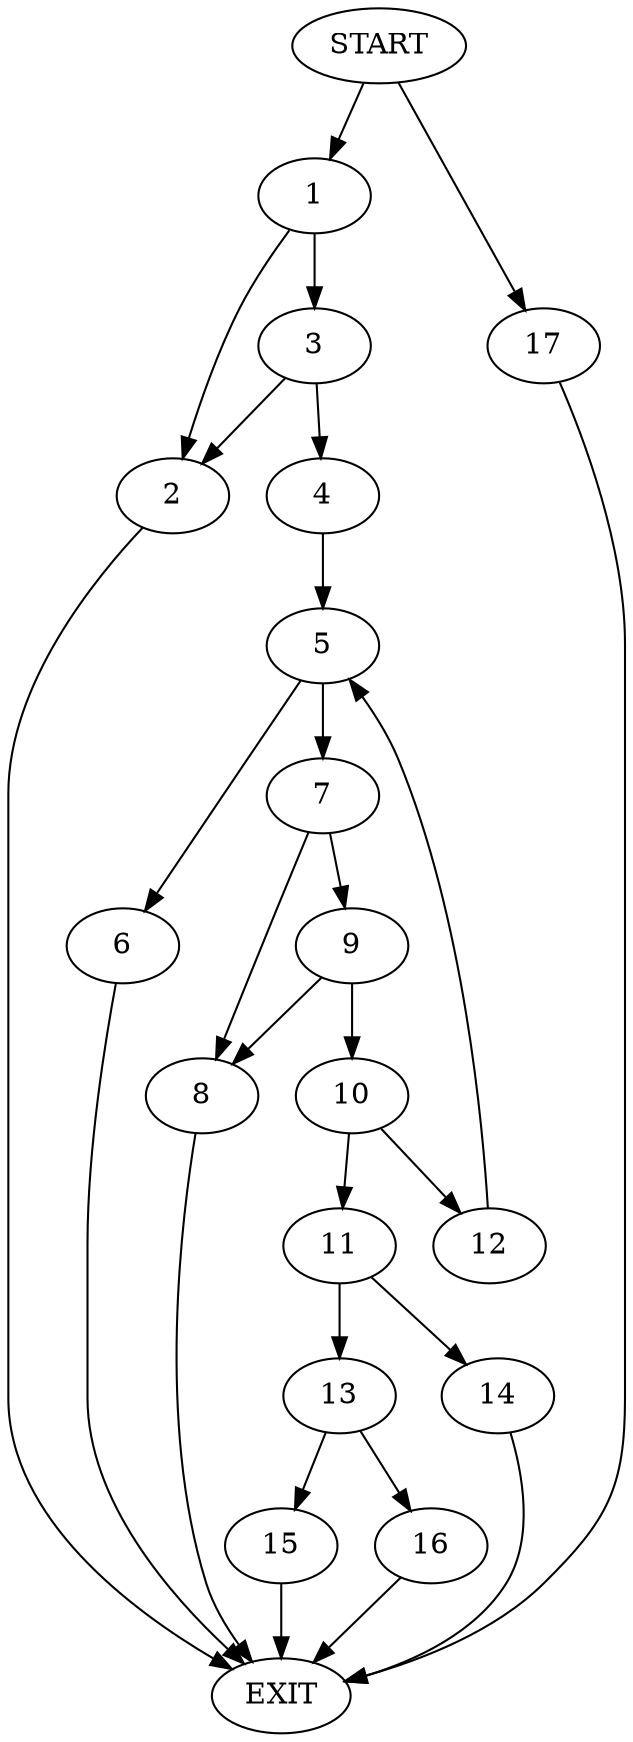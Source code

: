 digraph {
0 [label="START"]
18 [label="EXIT"]
0 -> 1
1 -> 2
1 -> 3
2 -> 18
3 -> 4
3 -> 2
4 -> 5
5 -> 6
5 -> 7
6 -> 18
7 -> 8
7 -> 9
8 -> 18
9 -> 8
9 -> 10
10 -> 11
10 -> 12
12 -> 5
11 -> 13
11 -> 14
13 -> 15
13 -> 16
14 -> 18
15 -> 18
16 -> 18
0 -> 17
17 -> 18
}
